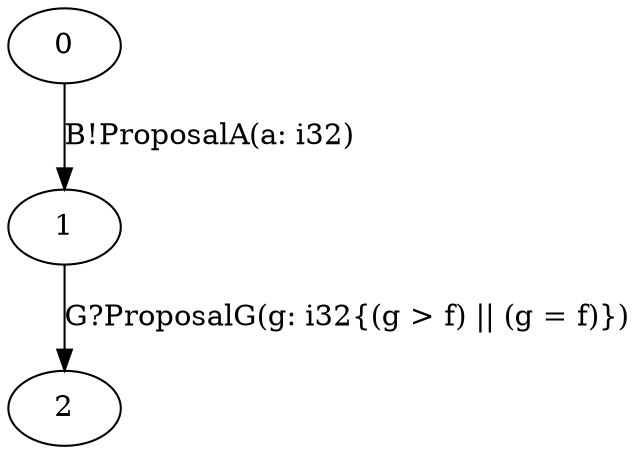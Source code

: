 digraph A {
  0;
  1;
  2;
  
  
  0 -> 1 [label="B!ProposalA(a: i32)", ];
  1 -> 2 [label="G?ProposalG(g: i32{(g > f) || (g = f)})",
          ];
  
  }
